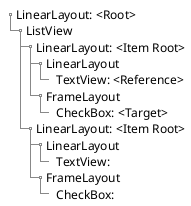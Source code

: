 @startsalt
{{T
+ LinearLayout: <Root>
++ ListView
+++ LinearLayout: <Item Root>
++++ LinearLayout
+++++ TextView: <Reference>
++++ FrameLayout
+++++ CheckBox: <Target>

+++ LinearLayout: <Item Root>
++++ LinearLayout
+++++ TextView:
++++ FrameLayout
+++++ CheckBox:
}}
@endsalt